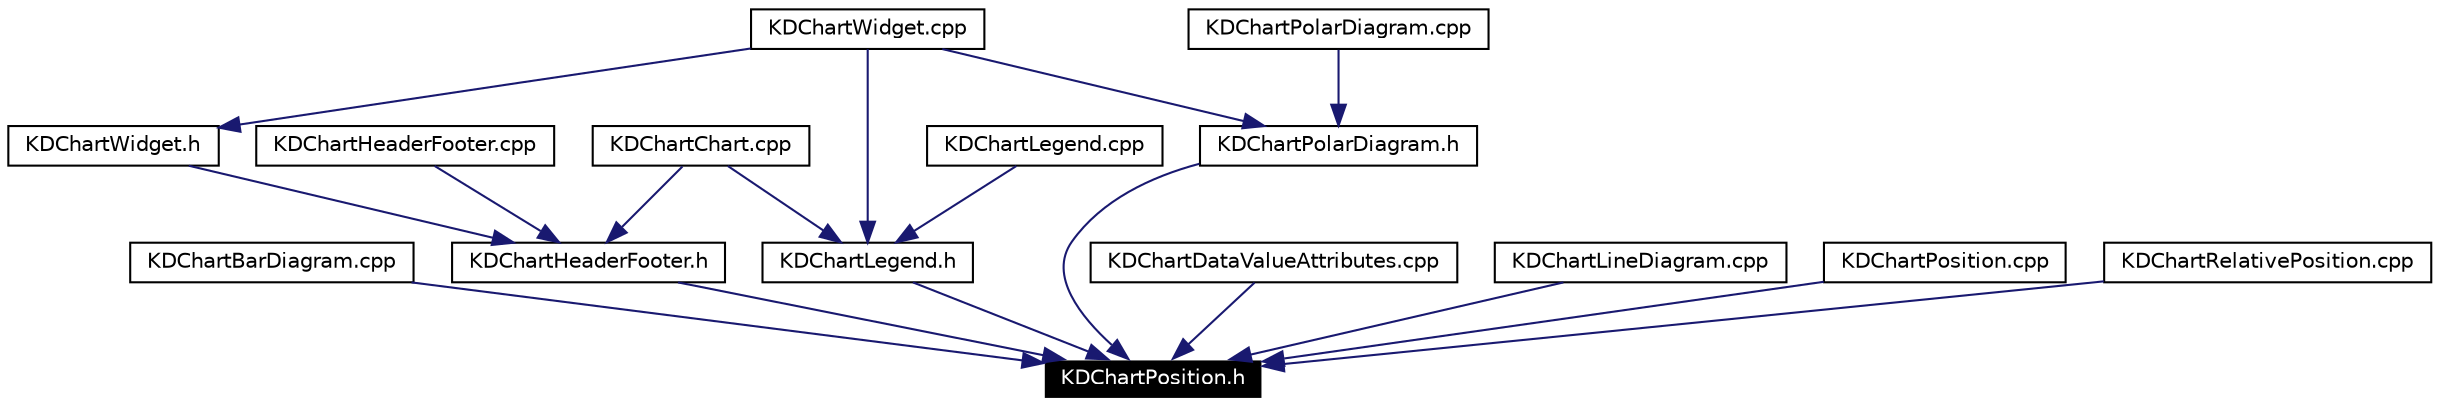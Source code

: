 digraph G
{
  edge [fontname="Helvetica",fontsize=10,labelfontname="Helvetica",labelfontsize=10];
  node [fontname="Helvetica",fontsize=10,shape=record];
  Node2733 [label="KDChartPosition.h",height=0.2,width=0.4,color="white", fillcolor="black", style="filled" fontcolor="white"];
  Node2734 -> Node2733 [color="midnightblue",fontsize=10,style="solid",fontname="Helvetica"];
  Node2734 [label="KDChartBarDiagram.cpp",height=0.2,width=0.4,color="black",URL="$_k_d_chart_bar_diagram_8cpp.html"];
  Node2735 -> Node2733 [color="midnightblue",fontsize=10,style="solid",fontname="Helvetica"];
  Node2735 [label="KDChartHeaderFooter.h",height=0.2,width=0.4,color="black",URL="$_k_d_chart_header_footer_8h.html"];
  Node2736 -> Node2735 [color="midnightblue",fontsize=10,style="solid",fontname="Helvetica"];
  Node2736 [label="KDChartChart.cpp",height=0.2,width=0.4,color="black",URL="$_k_d_chart_chart_8cpp.html"];
  Node2737 -> Node2735 [color="midnightblue",fontsize=10,style="solid",fontname="Helvetica"];
  Node2737 [label="KDChartHeaderFooter.cpp",height=0.2,width=0.4,color="black",URL="$_k_d_chart_header_footer_8cpp.html"];
  Node2738 -> Node2735 [color="midnightblue",fontsize=10,style="solid",fontname="Helvetica"];
  Node2738 [label="KDChartWidget.h",height=0.2,width=0.4,color="black",URL="$_k_d_chart_widget_8h.html"];
  Node2739 -> Node2738 [color="midnightblue",fontsize=10,style="solid",fontname="Helvetica"];
  Node2739 [label="KDChartWidget.cpp",height=0.2,width=0.4,color="black",URL="$_k_d_chart_widget_8cpp.html"];
  Node2740 -> Node2733 [color="midnightblue",fontsize=10,style="solid",fontname="Helvetica"];
  Node2740 [label="KDChartLegend.h",height=0.2,width=0.4,color="black",URL="$_k_d_chart_legend_8h.html"];
  Node2736 -> Node2740 [color="midnightblue",fontsize=10,style="solid",fontname="Helvetica"];
  Node2741 -> Node2740 [color="midnightblue",fontsize=10,style="solid",fontname="Helvetica"];
  Node2741 [label="KDChartLegend.cpp",height=0.2,width=0.4,color="black",URL="$_k_d_chart_legend_8cpp.html"];
  Node2739 -> Node2740 [color="midnightblue",fontsize=10,style="solid",fontname="Helvetica"];
  Node2742 -> Node2733 [color="midnightblue",fontsize=10,style="solid",fontname="Helvetica"];
  Node2742 [label="KDChartDataValueAttributes.cpp",height=0.2,width=0.4,color="black",URL="$_k_d_chart_data_value_attributes_8cpp.html"];
  Node2743 -> Node2733 [color="midnightblue",fontsize=10,style="solid",fontname="Helvetica"];
  Node2743 [label="KDChartLineDiagram.cpp",height=0.2,width=0.4,color="black",URL="$_k_d_chart_line_diagram_8cpp.html"];
  Node2744 -> Node2733 [color="midnightblue",fontsize=10,style="solid",fontname="Helvetica"];
  Node2744 [label="KDChartPolarDiagram.h",height=0.2,width=0.4,color="black",URL="$_k_d_chart_polar_diagram_8h.html"];
  Node2745 -> Node2744 [color="midnightblue",fontsize=10,style="solid",fontname="Helvetica"];
  Node2745 [label="KDChartPolarDiagram.cpp",height=0.2,width=0.4,color="black",URL="$_k_d_chart_polar_diagram_8cpp.html"];
  Node2739 -> Node2744 [color="midnightblue",fontsize=10,style="solid",fontname="Helvetica"];
  Node2746 -> Node2733 [color="midnightblue",fontsize=10,style="solid",fontname="Helvetica"];
  Node2746 [label="KDChartPosition.cpp",height=0.2,width=0.4,color="black",URL="$_k_d_chart_position_8cpp.html"];
  Node2747 -> Node2733 [color="midnightblue",fontsize=10,style="solid",fontname="Helvetica"];
  Node2747 [label="KDChartRelativePosition.cpp",height=0.2,width=0.4,color="black",URL="$_k_d_chart_relative_position_8cpp.html"];
}
